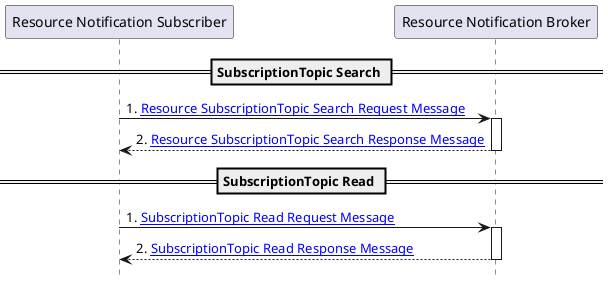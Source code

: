 @startuml
hide footbox
participant "Resource Notification Subscriber" as  Subscriber
participant "Resource Notification Broker" as  Broker



== SubscriptionTopic Search ==
Subscriber -> Broker : 1. [[ITI-114.html#2311441-resource-subscriptiontopic-search-request-message Resource SubscriptionTopic Search Request Message]]
activate Broker
Broker --> Subscriber : 2. [[ITI-114.html#2311442-resource-subscriptiontopic-search-response-message Resource SubscriptionTopic Search Response Message]]
deactivate Broker

== SubscriptionTopic Read ==

Subscriber -> Broker : 1. [[ITI-114.html#2311443-subscriptiontopic-read-request-message SubscriptionTopic Read Request Message]]
activate Broker
Broker --> Subscriber : 2. [[ITI-114.html#2311444-subscriptiontopic-read-response-message SubscriptionTopic Read Response Message]]
deactivate Broker
@enduml
